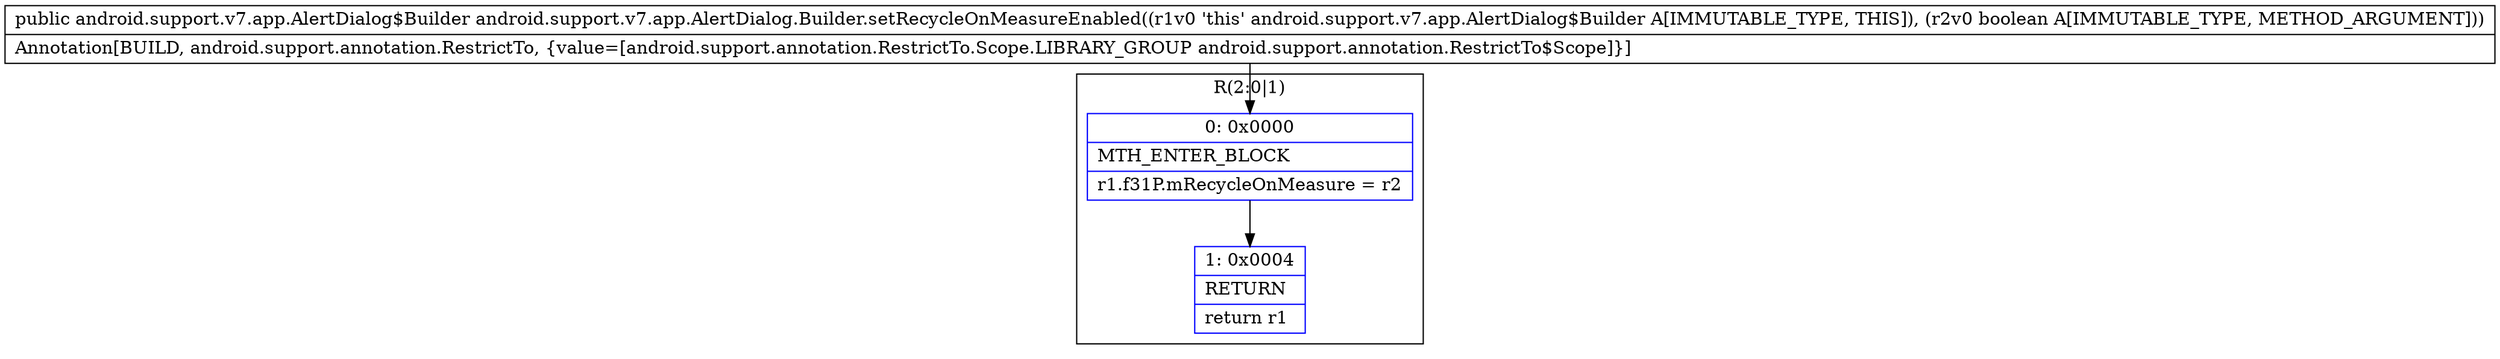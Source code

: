 digraph "CFG forandroid.support.v7.app.AlertDialog.Builder.setRecycleOnMeasureEnabled(Z)Landroid\/support\/v7\/app\/AlertDialog$Builder;" {
subgraph cluster_Region_1769571664 {
label = "R(2:0|1)";
node [shape=record,color=blue];
Node_0 [shape=record,label="{0\:\ 0x0000|MTH_ENTER_BLOCK\l|r1.f31P.mRecycleOnMeasure = r2\l}"];
Node_1 [shape=record,label="{1\:\ 0x0004|RETURN\l|return r1\l}"];
}
MethodNode[shape=record,label="{public android.support.v7.app.AlertDialog$Builder android.support.v7.app.AlertDialog.Builder.setRecycleOnMeasureEnabled((r1v0 'this' android.support.v7.app.AlertDialog$Builder A[IMMUTABLE_TYPE, THIS]), (r2v0 boolean A[IMMUTABLE_TYPE, METHOD_ARGUMENT]))  | Annotation[BUILD, android.support.annotation.RestrictTo, \{value=[android.support.annotation.RestrictTo.Scope.LIBRARY_GROUP android.support.annotation.RestrictTo$Scope]\}]\l}"];
MethodNode -> Node_0;
Node_0 -> Node_1;
}

